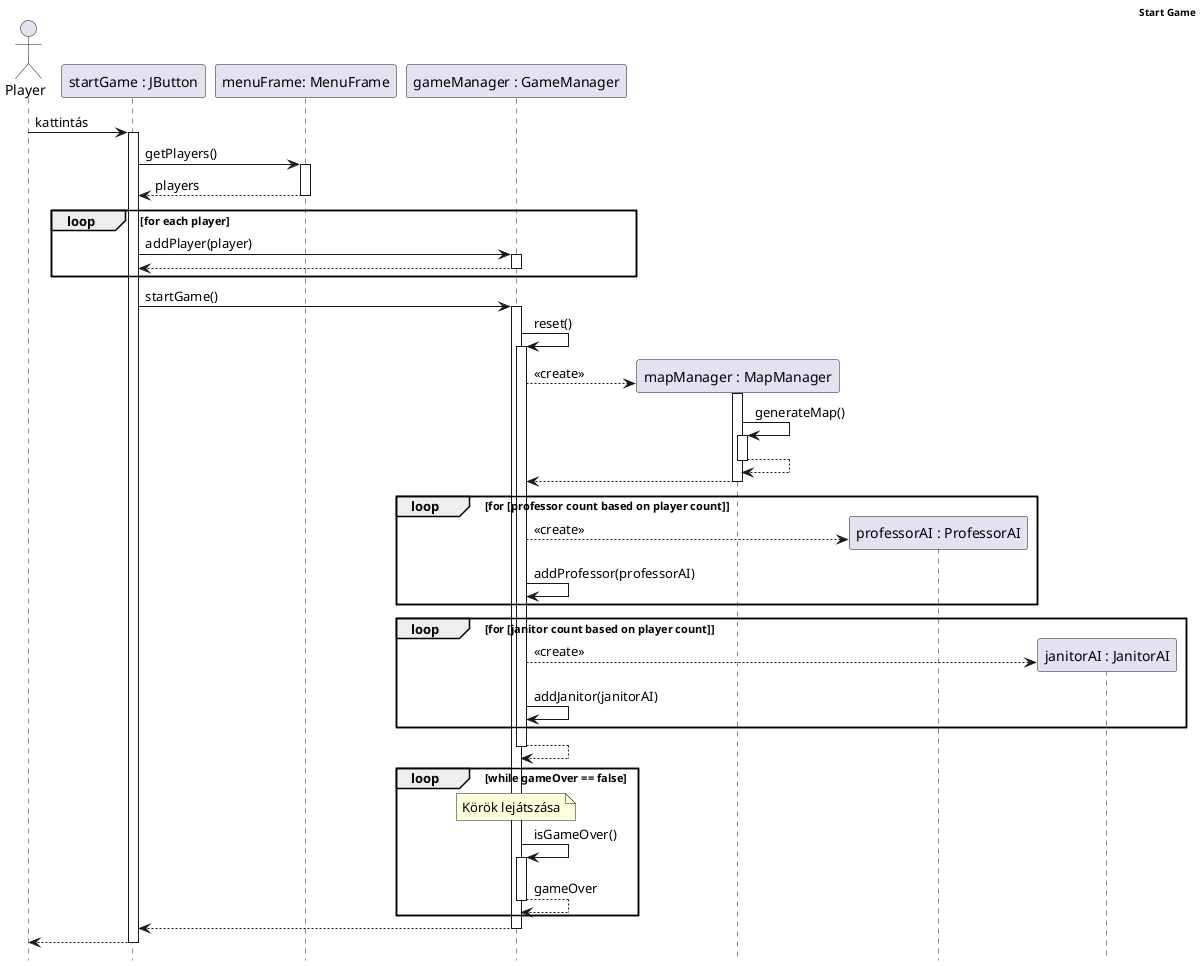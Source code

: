 @startuml StartGame
skinparam HeaderFontColor #000000
skinparam HeaderFontStyle bold
header Start Game
hide footbox
autoactivate on
actor p as "Player"
participant button as "startGame : JButton"
participant menu as "menuFrame: MenuFrame"
participant game as "gameManager : GameManager"
p -> button : kattintás
button -> menu : getPlayers()
return players
loop for each player
    button -> game : addPlayer(player)
    return
end
button -> game : startGame()
game -> game : reset()
create map as "mapManager : MapManager"
game --> map ++: <<create>>
map -> map : generateMap()
return
return
autoactivate off
loop for [professor count based on player count]
    create prof as "professorAI : ProfessorAI"
    game --> prof: <<create>>
     game -> game : addProfessor(professorAI)
end
loop for [janitor count based on player count]
    create janitor as "janitorAI : JanitorAI"
    game --> janitor: <<create>>
     game -> game : addJanitor(janitorAI)
end
autoactivate on
return
loop while gameOver == false 
note over game : Körök lejátszása
game -> game++ : isGameOver()
return gameOver
end
return
return
@enduml